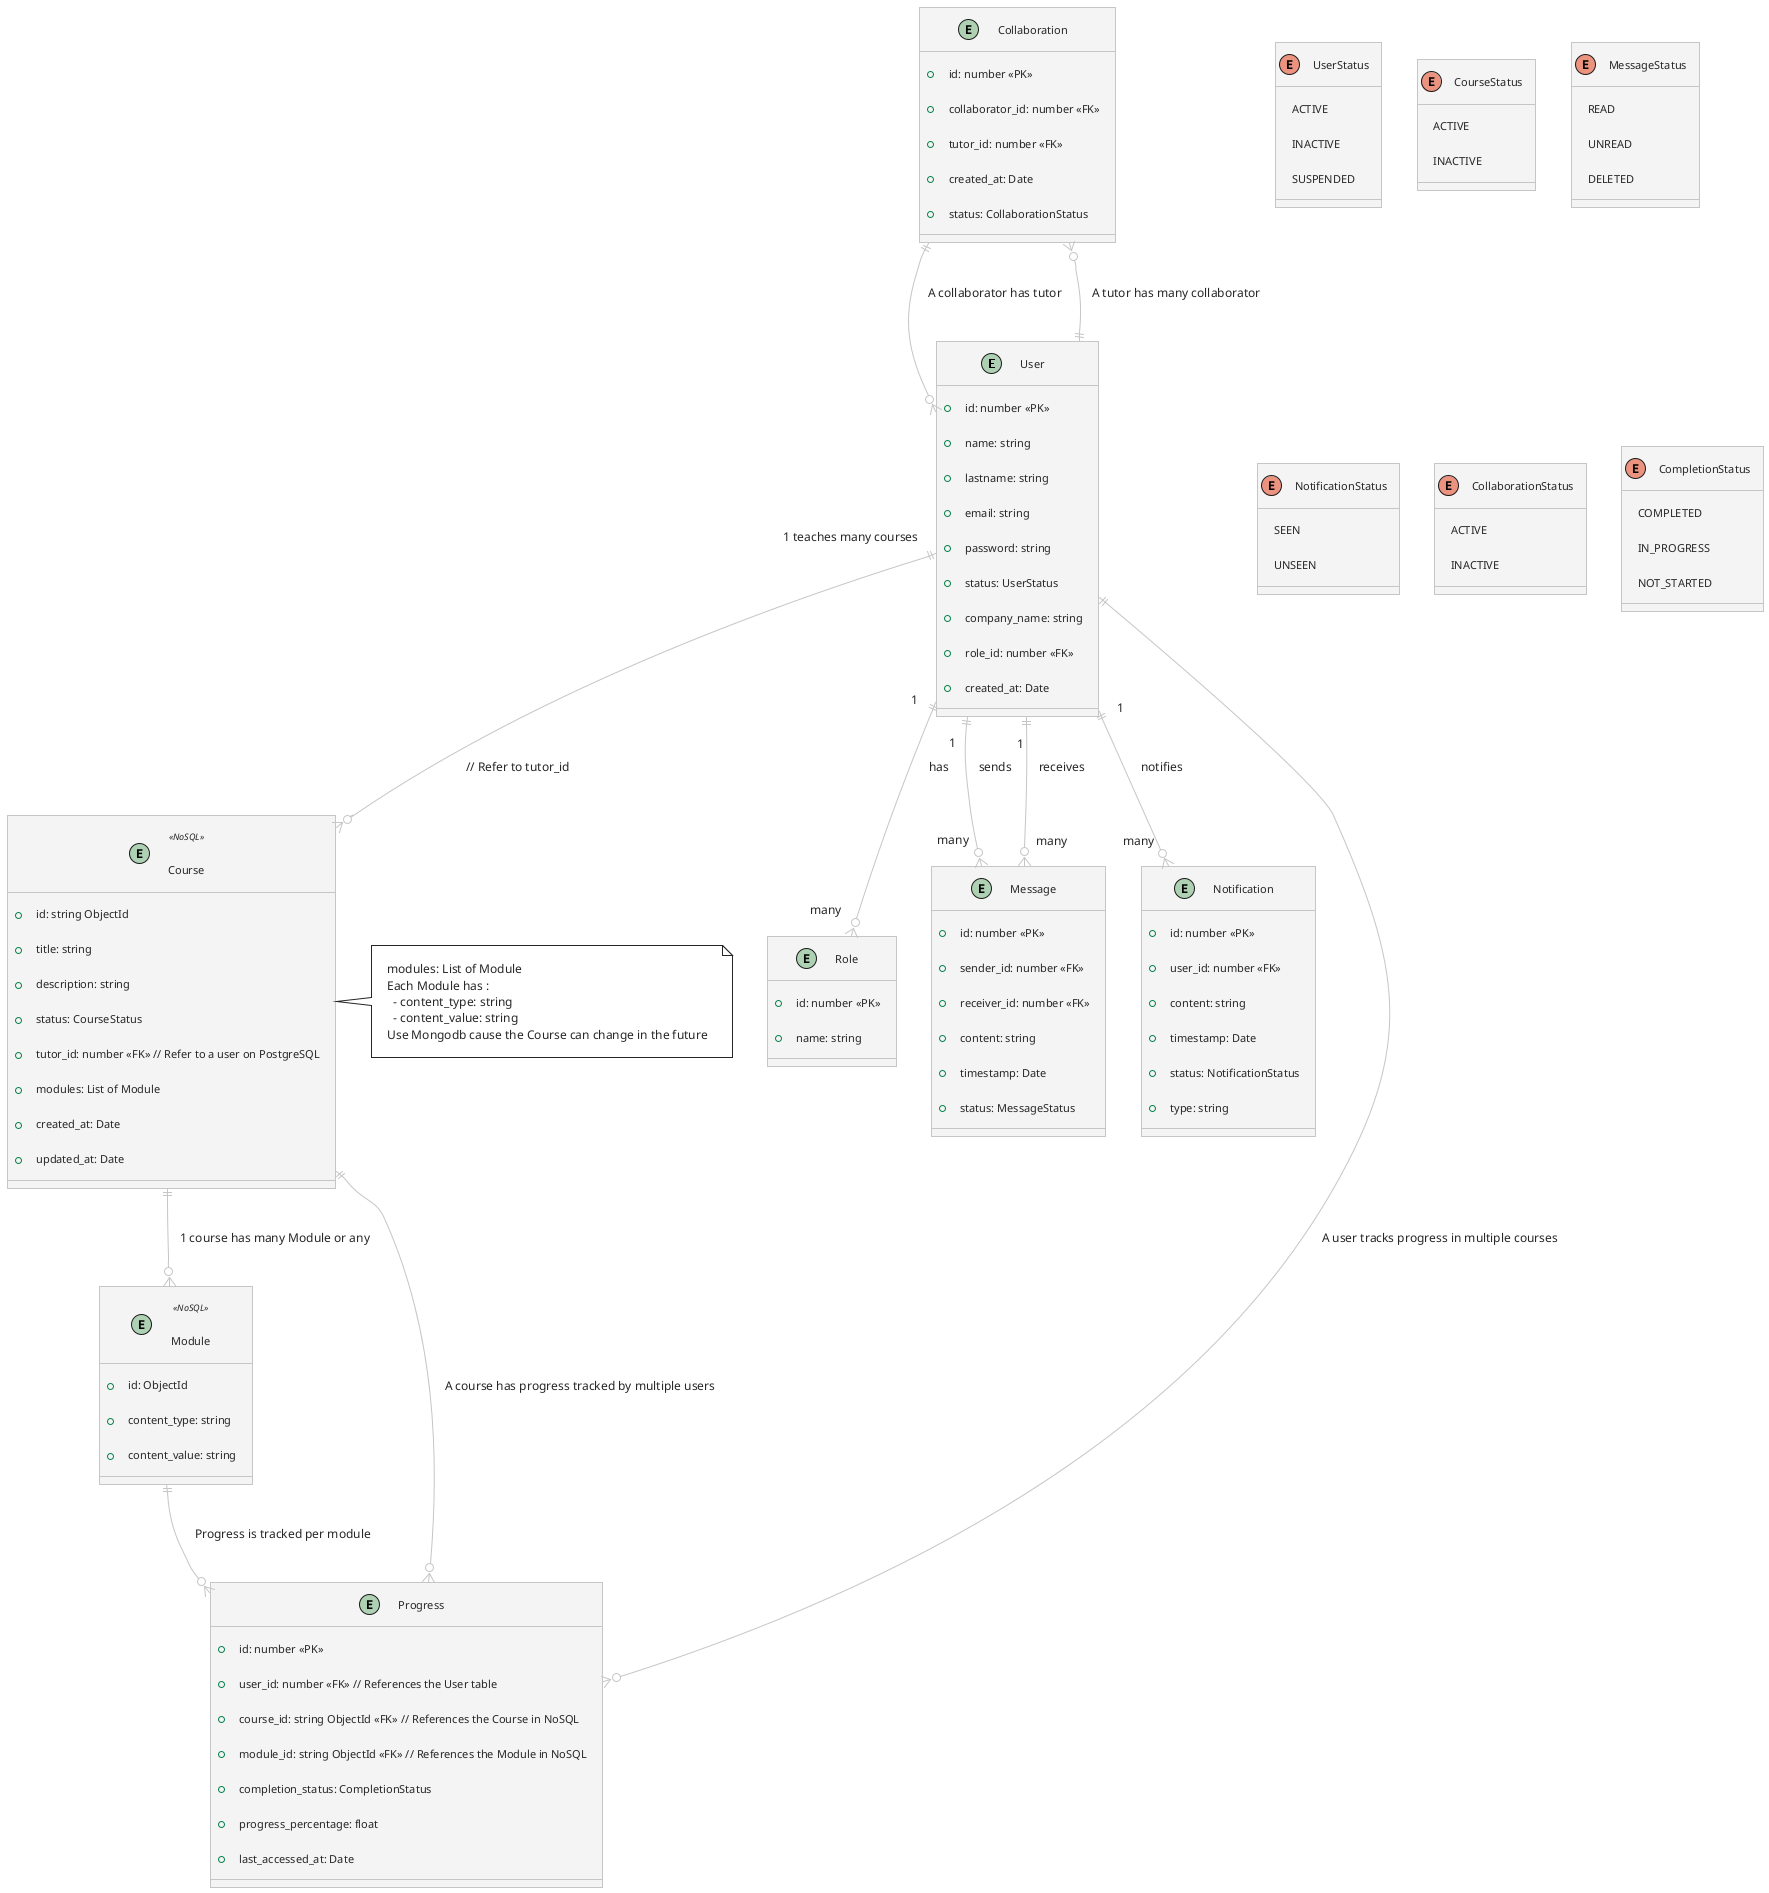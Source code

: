 @startuml "entity relation SQL + NoSQL"
!theme carbon-gray

entity User {
  +id: number <<PK>>
  +name: string
  +lastname: string
  +email: string
  +password: string
  +status: UserStatus
  +company_name: string
  +role_id: number <<FK>>
  +created_at: Date
}

entity Role {
  +id: number <<PK>>
  +name: string
}

entity Course <<NoSQL>> {
  +id: string ObjectId
  +title: string
  +description: string
  +status: CourseStatus
  +tutor_id: number <<FK>> // Refer to a user on PostgreSQL
  +modules: List of Module
  +created_at: Date
  +updated_at: Date
}

entity Module <<NoSQL>> {
  +id: ObjectId
  +content_type: string
  +content_value: string
}

entity Message {
  +id: number <<PK>>
  +sender_id: number <<FK>>
  +receiver_id: number <<FK>>
  +content: string
  +timestamp: Date
  +status: MessageStatus
}

entity Notification {
  +id: number <<PK>>
  +user_id: number <<FK>>
  +content: string
  +timestamp: Date
  +status: NotificationStatus
  +type: string
}

entity Collaboration {
  +id: number <<PK>>
  +collaborator_id: number <<FK>>
  +tutor_id: number <<FK>>
  +created_at: Date
  +status: CollaborationStatus
}

entity Progress {
  +id: number <<PK>>
  +user_id: number <<FK>> // References the User table
  +course_id: string ObjectId <<FK>> // References the Course in NoSQL
  +module_id: string ObjectId <<FK>> // References the Module in NoSQL
  +completion_status: CompletionStatus
  +progress_percentage: float 
  +last_accessed_at: Date 
}

enum UserStatus {
  ACTIVE
  INACTIVE
  SUSPENDED
}

enum CourseStatus {
  ACTIVE
  INACTIVE
}

enum MessageStatus {
  READ
  UNREAD
  DELETED
}

enum NotificationStatus {
  SEEN
  UNSEEN
}

enum CollaborationStatus {
  ACTIVE
  INACTIVE
}

enum CompletionStatus {
  COMPLETED
  IN_PROGRESS
  NOT_STARTED
}

User ||--o{ Progress : "A user tracks progress in multiple courses"
Course ||--o{ Progress : "A course has progress tracked by multiple users"
Module ||--o{ Progress : "Progress is tracked per module"

note right of Course
  modules: List of Module
  Each Module has :
    - content_type: string
    - content_value: string
  Use Mongodb cause the Course can change in the future
end note

User ||--o{ Role : "1" has "many"
User ||--o{ Message : "1" sends "many"
User ||--o{ Message : "1" receives "many"
User ||--o{ Notification : "1" notifies "many"
User ||--o{ Course : "1 teaches many courses" // Refer to tutor_id

Course ||--o{ Module : "1 course has many Module or any" 

Collaboration ||--o{ User : "A collaborator has tutor"
Collaboration }o--|| User : "A tutor has many collaborator"

@enduml